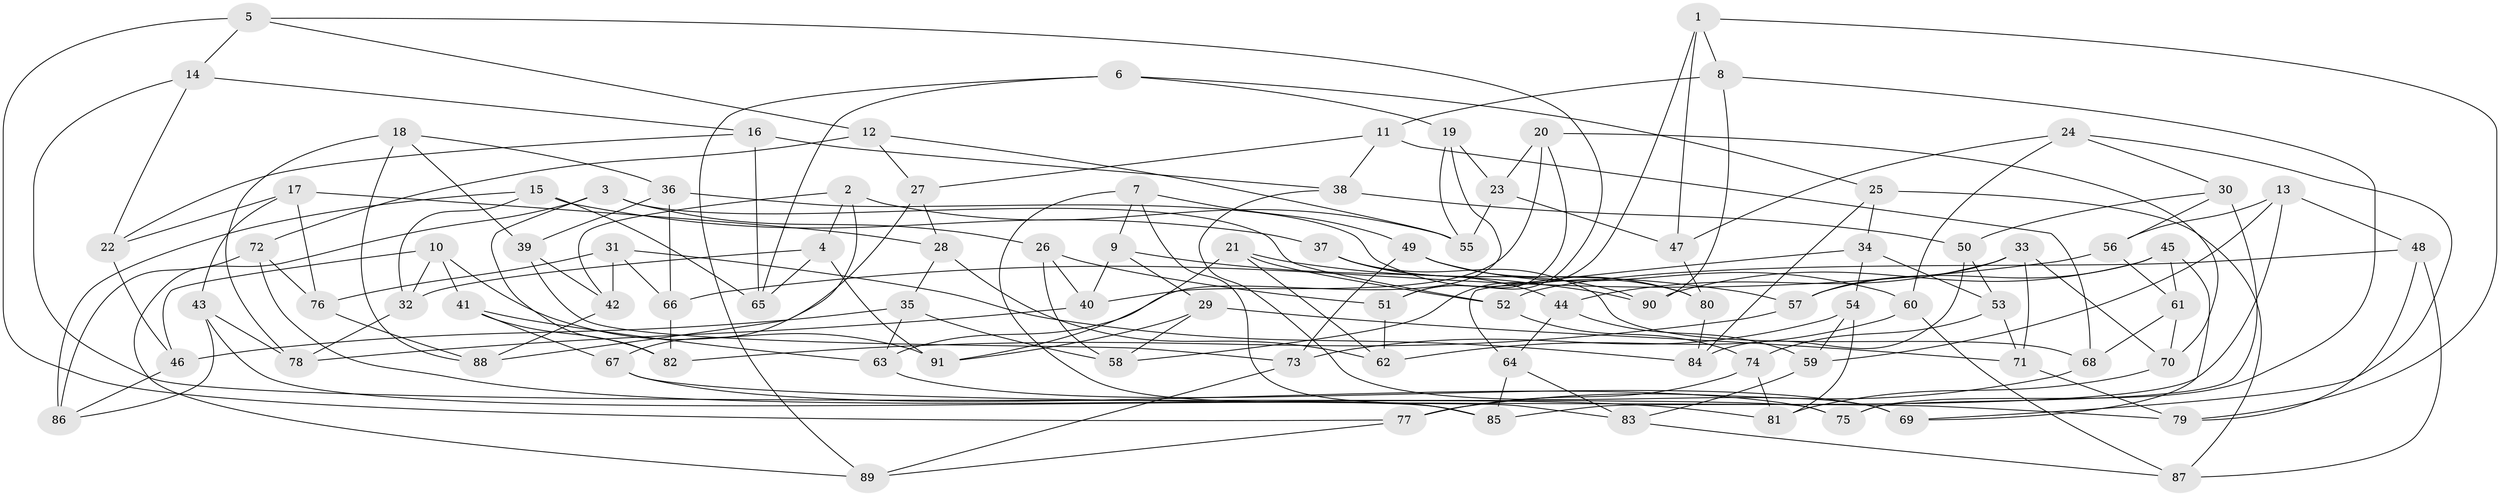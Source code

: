 // coarse degree distribution, {10: 0.08333333333333333, 4: 0.3611111111111111, 12: 0.05555555555555555, 13: 0.027777777777777776, 8: 0.1388888888888889, 15: 0.027777777777777776, 6: 0.1388888888888889, 7: 0.027777777777777776, 5: 0.05555555555555555, 3: 0.08333333333333333}
// Generated by graph-tools (version 1.1) at 2025/20/03/04/25 18:20:44]
// undirected, 91 vertices, 182 edges
graph export_dot {
graph [start="1"]
  node [color=gray90,style=filled];
  1;
  2;
  3;
  4;
  5;
  6;
  7;
  8;
  9;
  10;
  11;
  12;
  13;
  14;
  15;
  16;
  17;
  18;
  19;
  20;
  21;
  22;
  23;
  24;
  25;
  26;
  27;
  28;
  29;
  30;
  31;
  32;
  33;
  34;
  35;
  36;
  37;
  38;
  39;
  40;
  41;
  42;
  43;
  44;
  45;
  46;
  47;
  48;
  49;
  50;
  51;
  52;
  53;
  54;
  55;
  56;
  57;
  58;
  59;
  60;
  61;
  62;
  63;
  64;
  65;
  66;
  67;
  68;
  69;
  70;
  71;
  72;
  73;
  74;
  75;
  76;
  77;
  78;
  79;
  80;
  81;
  82;
  83;
  84;
  85;
  86;
  87;
  88;
  89;
  90;
  91;
  1 -- 8;
  1 -- 47;
  1 -- 79;
  1 -- 58;
  2 -- 55;
  2 -- 67;
  2 -- 42;
  2 -- 4;
  3 -- 26;
  3 -- 52;
  3 -- 89;
  3 -- 82;
  4 -- 91;
  4 -- 65;
  4 -- 32;
  5 -- 12;
  5 -- 14;
  5 -- 51;
  5 -- 77;
  6 -- 65;
  6 -- 19;
  6 -- 25;
  6 -- 89;
  7 -- 9;
  7 -- 49;
  7 -- 85;
  7 -- 83;
  8 -- 90;
  8 -- 75;
  8 -- 11;
  9 -- 40;
  9 -- 29;
  9 -- 90;
  10 -- 91;
  10 -- 41;
  10 -- 46;
  10 -- 32;
  11 -- 27;
  11 -- 68;
  11 -- 38;
  12 -- 55;
  12 -- 72;
  12 -- 27;
  13 -- 56;
  13 -- 48;
  13 -- 59;
  13 -- 85;
  14 -- 22;
  14 -- 75;
  14 -- 16;
  15 -- 65;
  15 -- 37;
  15 -- 32;
  15 -- 86;
  16 -- 38;
  16 -- 22;
  16 -- 65;
  17 -- 43;
  17 -- 76;
  17 -- 22;
  17 -- 28;
  18 -- 39;
  18 -- 78;
  18 -- 36;
  18 -- 88;
  19 -- 55;
  19 -- 23;
  19 -- 63;
  20 -- 70;
  20 -- 40;
  20 -- 51;
  20 -- 23;
  21 -- 91;
  21 -- 62;
  21 -- 57;
  21 -- 52;
  22 -- 46;
  23 -- 55;
  23 -- 47;
  24 -- 30;
  24 -- 47;
  24 -- 69;
  24 -- 60;
  25 -- 84;
  25 -- 34;
  25 -- 87;
  26 -- 40;
  26 -- 58;
  26 -- 51;
  27 -- 28;
  27 -- 88;
  28 -- 62;
  28 -- 35;
  29 -- 91;
  29 -- 58;
  29 -- 71;
  30 -- 50;
  30 -- 56;
  30 -- 75;
  31 -- 66;
  31 -- 84;
  31 -- 42;
  31 -- 76;
  32 -- 78;
  33 -- 71;
  33 -- 57;
  33 -- 44;
  33 -- 70;
  34 -- 54;
  34 -- 53;
  34 -- 64;
  35 -- 46;
  35 -- 63;
  35 -- 58;
  36 -- 66;
  36 -- 39;
  36 -- 80;
  37 -- 44;
  37 -- 68;
  37 -- 90;
  38 -- 69;
  38 -- 50;
  39 -- 42;
  39 -- 73;
  40 -- 78;
  41 -- 67;
  41 -- 82;
  41 -- 63;
  42 -- 88;
  43 -- 85;
  43 -- 86;
  43 -- 78;
  44 -- 59;
  44 -- 64;
  45 -- 57;
  45 -- 90;
  45 -- 61;
  45 -- 69;
  46 -- 86;
  47 -- 80;
  48 -- 79;
  48 -- 87;
  48 -- 52;
  49 -- 80;
  49 -- 60;
  49 -- 73;
  50 -- 84;
  50 -- 53;
  51 -- 62;
  52 -- 74;
  53 -- 74;
  53 -- 71;
  54 -- 59;
  54 -- 73;
  54 -- 81;
  56 -- 61;
  56 -- 66;
  57 -- 82;
  59 -- 83;
  60 -- 87;
  60 -- 62;
  61 -- 68;
  61 -- 70;
  63 -- 69;
  64 -- 83;
  64 -- 85;
  66 -- 82;
  67 -- 75;
  67 -- 79;
  68 -- 77;
  70 -- 81;
  71 -- 79;
  72 -- 86;
  72 -- 76;
  72 -- 81;
  73 -- 89;
  74 -- 81;
  74 -- 77;
  76 -- 88;
  77 -- 89;
  80 -- 84;
  83 -- 87;
}
